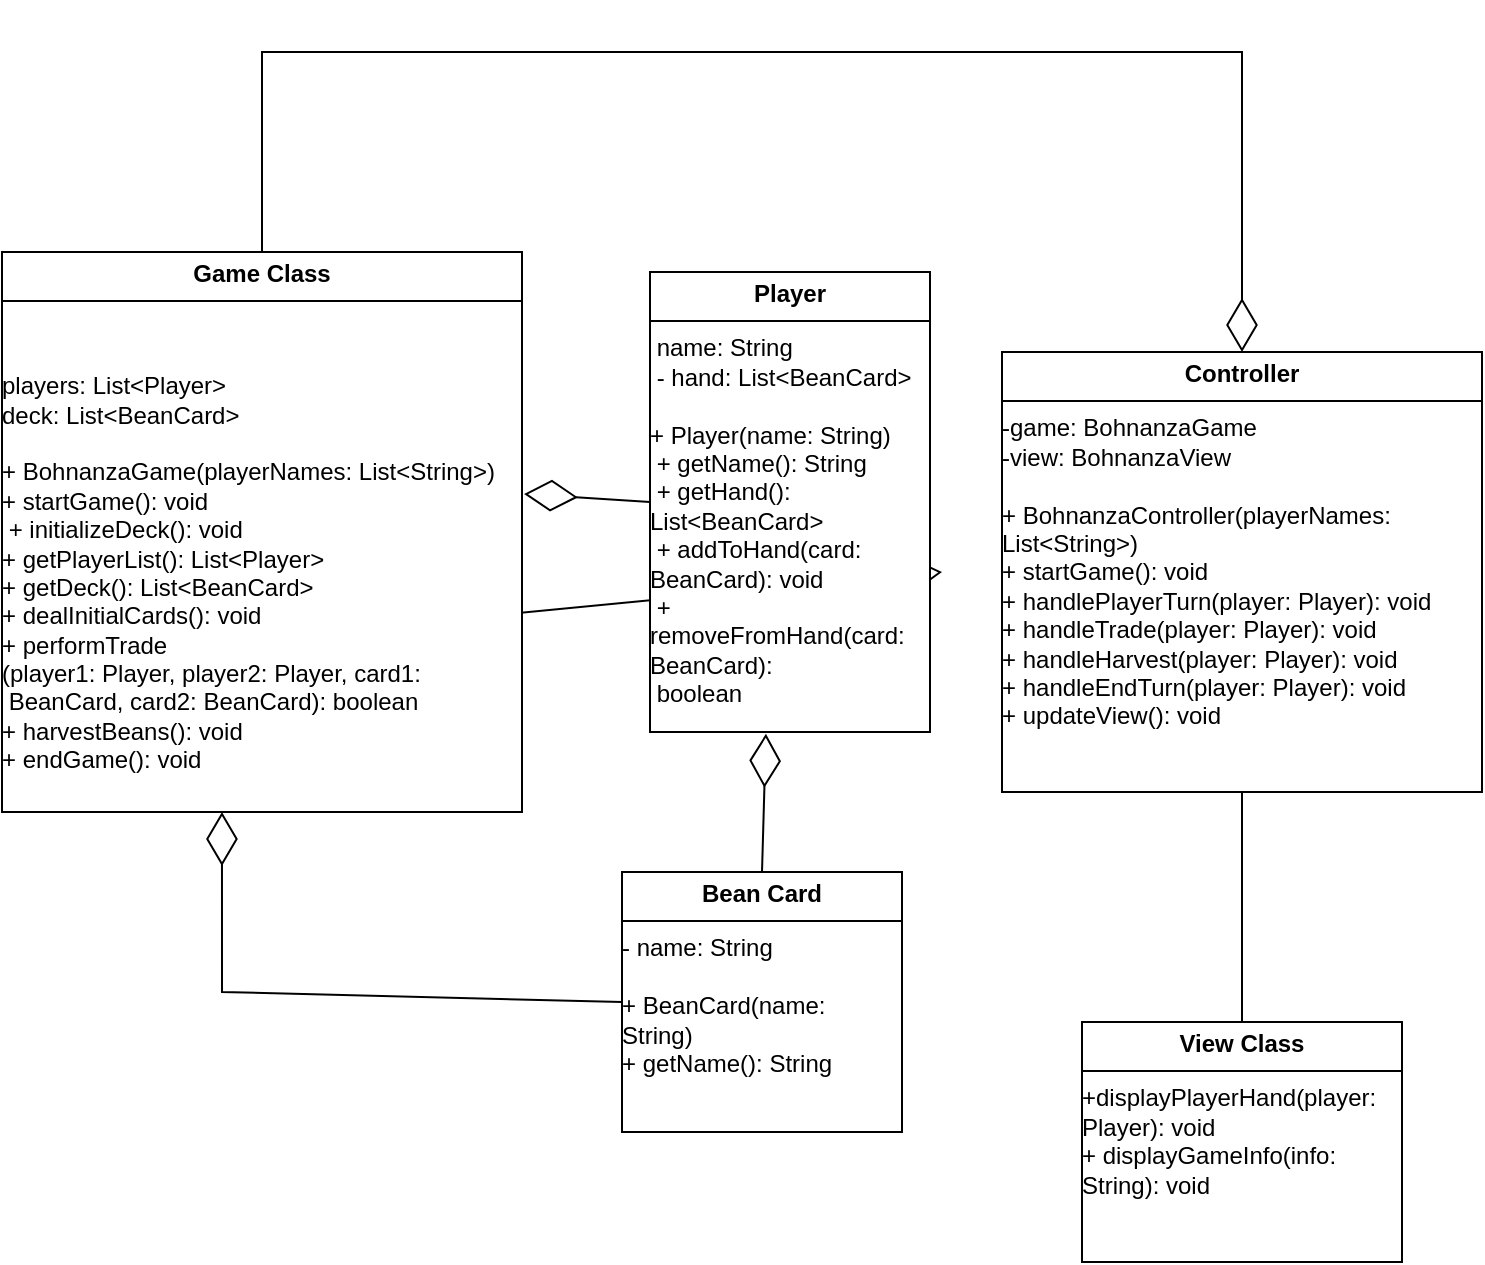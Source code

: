 <mxfile version="24.4.0" type="github">
  <diagram name="Seite-1" id="FVOdUuBJlli2k0Q4zRq4">
    <mxGraphModel dx="1434" dy="902" grid="1" gridSize="10" guides="1" tooltips="1" connect="1" arrows="1" fold="1" page="1" pageScale="1" pageWidth="827" pageHeight="1169" math="0" shadow="0">
      <root>
        <mxCell id="0" />
        <mxCell id="1" parent="0" />
        <mxCell id="YP-5bk-mVnPvvIMgAdM1-16" value="" style="endArrow=diamondThin;endFill=0;endSize=24;html=1;rounded=0;exitX=0.5;exitY=0;exitDx=0;exitDy=0;entryX=0.5;entryY=1;entryDx=0;entryDy=0;" edge="1" parent="1" target="YP-5bk-mVnPvvIMgAdM1-8">
          <mxGeometry width="160" relative="1" as="geometry">
            <mxPoint x="180" y="460" as="sourcePoint" />
            <mxPoint x="490" y="430" as="targetPoint" />
          </mxGeometry>
        </mxCell>
        <mxCell id="YP-5bk-mVnPvvIMgAdM1-23" value="&lt;p style=&quot;margin:0px;margin-top:4px;text-align:center;&quot;&gt;&lt;b&gt;Bean Card&lt;/b&gt;&lt;br&gt;&lt;/p&gt;&lt;hr style=&quot;border-style:solid;&quot; size=&quot;1&quot;&gt;&lt;div style=&quot;height:2px;&quot;&gt;- name: String&lt;p style=&quot;language:de;margin-top:0pt;margin-bottom:0pt;margin-left:0in;&lt;br/&gt;text-align:center;direction:ltr;unicode-bidi:embed;mso-line-break-override:&lt;br/&gt;none;word-break:normal;punctuation-wrap:hanging&quot;&gt;&lt;br&gt;+ BeanCard(name: String) &amp;nbsp;&lt;br&gt;+ getName(): String &lt;br&gt;&lt;br&gt;&lt;/p&gt;&lt;br&gt;&lt;br&gt;&lt;/div&gt;" style="verticalAlign=top;align=left;overflow=fill;html=1;whiteSpace=wrap;" vertex="1" parent="1">
          <mxGeometry x="330" y="580" width="140" height="130" as="geometry" />
        </mxCell>
        <mxCell id="YP-5bk-mVnPvvIMgAdM1-24" value="&lt;p style=&quot;margin:0px;margin-top:4px;text-align:center;&quot;&gt;&lt;b&gt;Game Class&lt;/b&gt;&lt;br&gt;&lt;/p&gt;&lt;hr style=&quot;border-style:solid;&quot; size=&quot;1&quot;&gt;&lt;div style=&quot;height:2px;&quot;&gt;&lt;br&gt;&lt;br&gt;players: List&amp;lt;Player&amp;gt; &lt;br&gt;deck: List&amp;lt;BeanCard&amp;gt;&lt;br&gt;&lt;br&gt;+ BohnanzaGame(playerNames: List&amp;lt;String&amp;gt;) &lt;br&gt;+ startGame(): void &lt;br&gt;&amp;nbsp;+ initializeDeck(): void &lt;br&gt;+ getPlayerList(): List&amp;lt;Player&amp;gt; &lt;br&gt;+ getDeck(): List&amp;lt;BeanCard&amp;gt; &lt;br&gt;+ dealInitialCards(): void &lt;br&gt;+ performTrade&lt;br&gt;(player1: Player, player2: Player, card1:&lt;br&gt;&amp;nbsp;BeanCard, card2: BeanCard): boolean &lt;br&gt;+ harvestBeans(): void &lt;br&gt;+ endGame(): void &lt;br&gt;&lt;br&gt;&lt;br&gt;&lt;br&gt;&lt;/div&gt;" style="verticalAlign=top;align=left;overflow=fill;html=1;whiteSpace=wrap;" vertex="1" parent="1">
          <mxGeometry x="20" y="270" width="260" height="280" as="geometry" />
        </mxCell>
        <mxCell id="YP-5bk-mVnPvvIMgAdM1-25" value="&lt;p style=&quot;margin:0px;margin-top:4px;text-align:center;&quot;&gt;&lt;b&gt;Player&lt;/b&gt;&lt;br&gt;&lt;/p&gt;&lt;hr style=&quot;border-style:solid;&quot; size=&quot;1&quot;&gt;&lt;div style=&quot;height:2px;&quot;&gt;&amp;nbsp;name: String &lt;br&gt;&amp;nbsp;- hand: List&amp;lt;BeanCard&amp;gt;&lt;br&gt;&lt;br&gt;+ Player(name: String) &lt;br&gt;&amp;nbsp;+ getName(): String &lt;br&gt;&amp;nbsp;+ getHand(): List&amp;lt;BeanCard&amp;gt; &lt;br&gt;&amp;nbsp;+ addToHand(card: BeanCard): void&lt;br&gt;&amp;nbsp;+ removeFromHand(card: BeanCard):&lt;br&gt;&amp;nbsp;boolean &lt;br&gt;&lt;br&gt;&lt;br&gt;&lt;/div&gt;" style="verticalAlign=top;align=left;overflow=fill;html=1;whiteSpace=wrap;" vertex="1" parent="1">
          <mxGeometry x="344" y="280" width="140" height="230" as="geometry" />
        </mxCell>
        <mxCell id="YP-5bk-mVnPvvIMgAdM1-31" value="" style="endArrow=diamondThin;endFill=0;endSize=24;html=1;rounded=0;fontFamily=Helvetica;fontSize=12;fontColor=default;exitX=0.5;exitY=0;exitDx=0;exitDy=0;entryX=0.414;entryY=1.004;entryDx=0;entryDy=0;entryPerimeter=0;" edge="1" parent="1" source="YP-5bk-mVnPvvIMgAdM1-23" target="YP-5bk-mVnPvvIMgAdM1-25">
          <mxGeometry width="160" relative="1" as="geometry">
            <mxPoint x="330" y="560" as="sourcePoint" />
            <mxPoint x="490" y="560" as="targetPoint" />
          </mxGeometry>
        </mxCell>
        <mxCell id="YP-5bk-mVnPvvIMgAdM1-32" value="" style="endArrow=diamondThin;endFill=0;endSize=24;html=1;rounded=0;fontFamily=Helvetica;fontSize=12;fontColor=default;exitX=0;exitY=0.5;exitDx=0;exitDy=0;entryX=1.004;entryY=0.432;entryDx=0;entryDy=0;entryPerimeter=0;" edge="1" parent="1" source="YP-5bk-mVnPvvIMgAdM1-25" target="YP-5bk-mVnPvvIMgAdM1-24">
          <mxGeometry width="160" relative="1" as="geometry">
            <mxPoint x="330" y="560" as="sourcePoint" />
            <mxPoint x="490" y="560" as="targetPoint" />
            <Array as="points" />
          </mxGeometry>
        </mxCell>
        <mxCell id="YP-5bk-mVnPvvIMgAdM1-33" value="" style="endArrow=diamondThin;endFill=0;endSize=24;html=1;rounded=0;fontFamily=Helvetica;fontSize=12;fontColor=default;exitX=0;exitY=0.5;exitDx=0;exitDy=0;entryX=0.423;entryY=1;entryDx=0;entryDy=0;entryPerimeter=0;" edge="1" parent="1" source="YP-5bk-mVnPvvIMgAdM1-23" target="YP-5bk-mVnPvvIMgAdM1-24">
          <mxGeometry width="160" relative="1" as="geometry">
            <mxPoint x="330" y="560" as="sourcePoint" />
            <mxPoint x="490" y="560" as="targetPoint" />
            <Array as="points">
              <mxPoint x="130" y="640" />
            </Array>
          </mxGeometry>
        </mxCell>
        <mxCell id="YP-5bk-mVnPvvIMgAdM1-34" value="&lt;p style=&quot;margin:0px;margin-top:4px;text-align:center;&quot;&gt;&lt;b&gt;Controller&lt;/b&gt;&lt;/p&gt;&lt;hr style=&quot;border-style:solid;&quot; size=&quot;1&quot;&gt;&lt;div style=&quot;height:2px;&quot;&gt;-game: BohnanzaGame &lt;br&gt;-view: BohnanzaView &lt;br&gt;&lt;br&gt;+ BohnanzaController(playerNames: List&amp;lt;String&amp;gt;) &lt;br&gt;+ startGame(): void &lt;br&gt;+ handlePlayerTurn(player: Player): void &lt;br&gt;+ handleTrade(player: Player): void &lt;br&gt;+ handleHarvest(player: Player): void &lt;br&gt;+ handleEndTurn(player: Player): void &lt;br&gt;+ updateView(): void &lt;br&gt;&lt;br&gt;&lt;/div&gt;" style="verticalAlign=top;align=left;overflow=fill;html=1;whiteSpace=wrap;strokeColor=default;fontFamily=Helvetica;fontSize=12;fontColor=default;fillColor=default;" vertex="1" parent="1">
          <mxGeometry x="520" y="320" width="240" height="220" as="geometry" />
        </mxCell>
        <mxCell id="YP-5bk-mVnPvvIMgAdM1-35" value="&lt;p style=&quot;margin:0px;margin-top:4px;text-align:center;&quot;&gt;&lt;b&gt;View Class&lt;br&gt;&lt;/b&gt;&lt;/p&gt;&lt;hr style=&quot;border-style:solid;&quot; size=&quot;1&quot;&gt;&lt;div style=&quot;height:2px;&quot;&gt;+displayPlayerHand(player: Player): void &lt;br&gt;+ displayGameInfo(info: String): void &lt;br&gt;&lt;br&gt;&lt;/div&gt;" style="verticalAlign=top;align=left;overflow=fill;html=1;whiteSpace=wrap;strokeColor=default;fontFamily=Helvetica;fontSize=12;fontColor=default;fillColor=default;" vertex="1" parent="1">
          <mxGeometry x="560" y="655" width="160" height="120" as="geometry" />
        </mxCell>
        <mxCell id="YP-5bk-mVnPvvIMgAdM1-51" value="" style="endArrow=none;html=1;rounded=0;fontFamily=Helvetica;fontSize=12;fontColor=default;exitX=0.5;exitY=0;exitDx=0;exitDy=0;entryX=0.5;entryY=1;entryDx=0;entryDy=0;" edge="1" parent="1" source="YP-5bk-mVnPvvIMgAdM1-35" target="YP-5bk-mVnPvvIMgAdM1-34">
          <mxGeometry width="50" height="50" relative="1" as="geometry">
            <mxPoint x="390" y="580" as="sourcePoint" />
            <mxPoint x="440" y="530" as="targetPoint" />
          </mxGeometry>
        </mxCell>
        <mxCell id="YP-5bk-mVnPvvIMgAdM1-52" value="" style="endArrow=diamondThin;endFill=0;endSize=24;html=1;rounded=0;fontFamily=Helvetica;fontSize=12;fontColor=default;exitX=0.5;exitY=0;exitDx=0;exitDy=0;entryX=0.5;entryY=0;entryDx=0;entryDy=0;" edge="1" parent="1" source="YP-5bk-mVnPvvIMgAdM1-24" target="YP-5bk-mVnPvvIMgAdM1-34">
          <mxGeometry width="160" relative="1" as="geometry">
            <mxPoint x="330" y="560" as="sourcePoint" />
            <mxPoint x="490" y="560" as="targetPoint" />
            <Array as="points">
              <mxPoint x="150" y="170" />
              <mxPoint x="640" y="170" />
            </Array>
          </mxGeometry>
        </mxCell>
      </root>
    </mxGraphModel>
  </diagram>
</mxfile>

